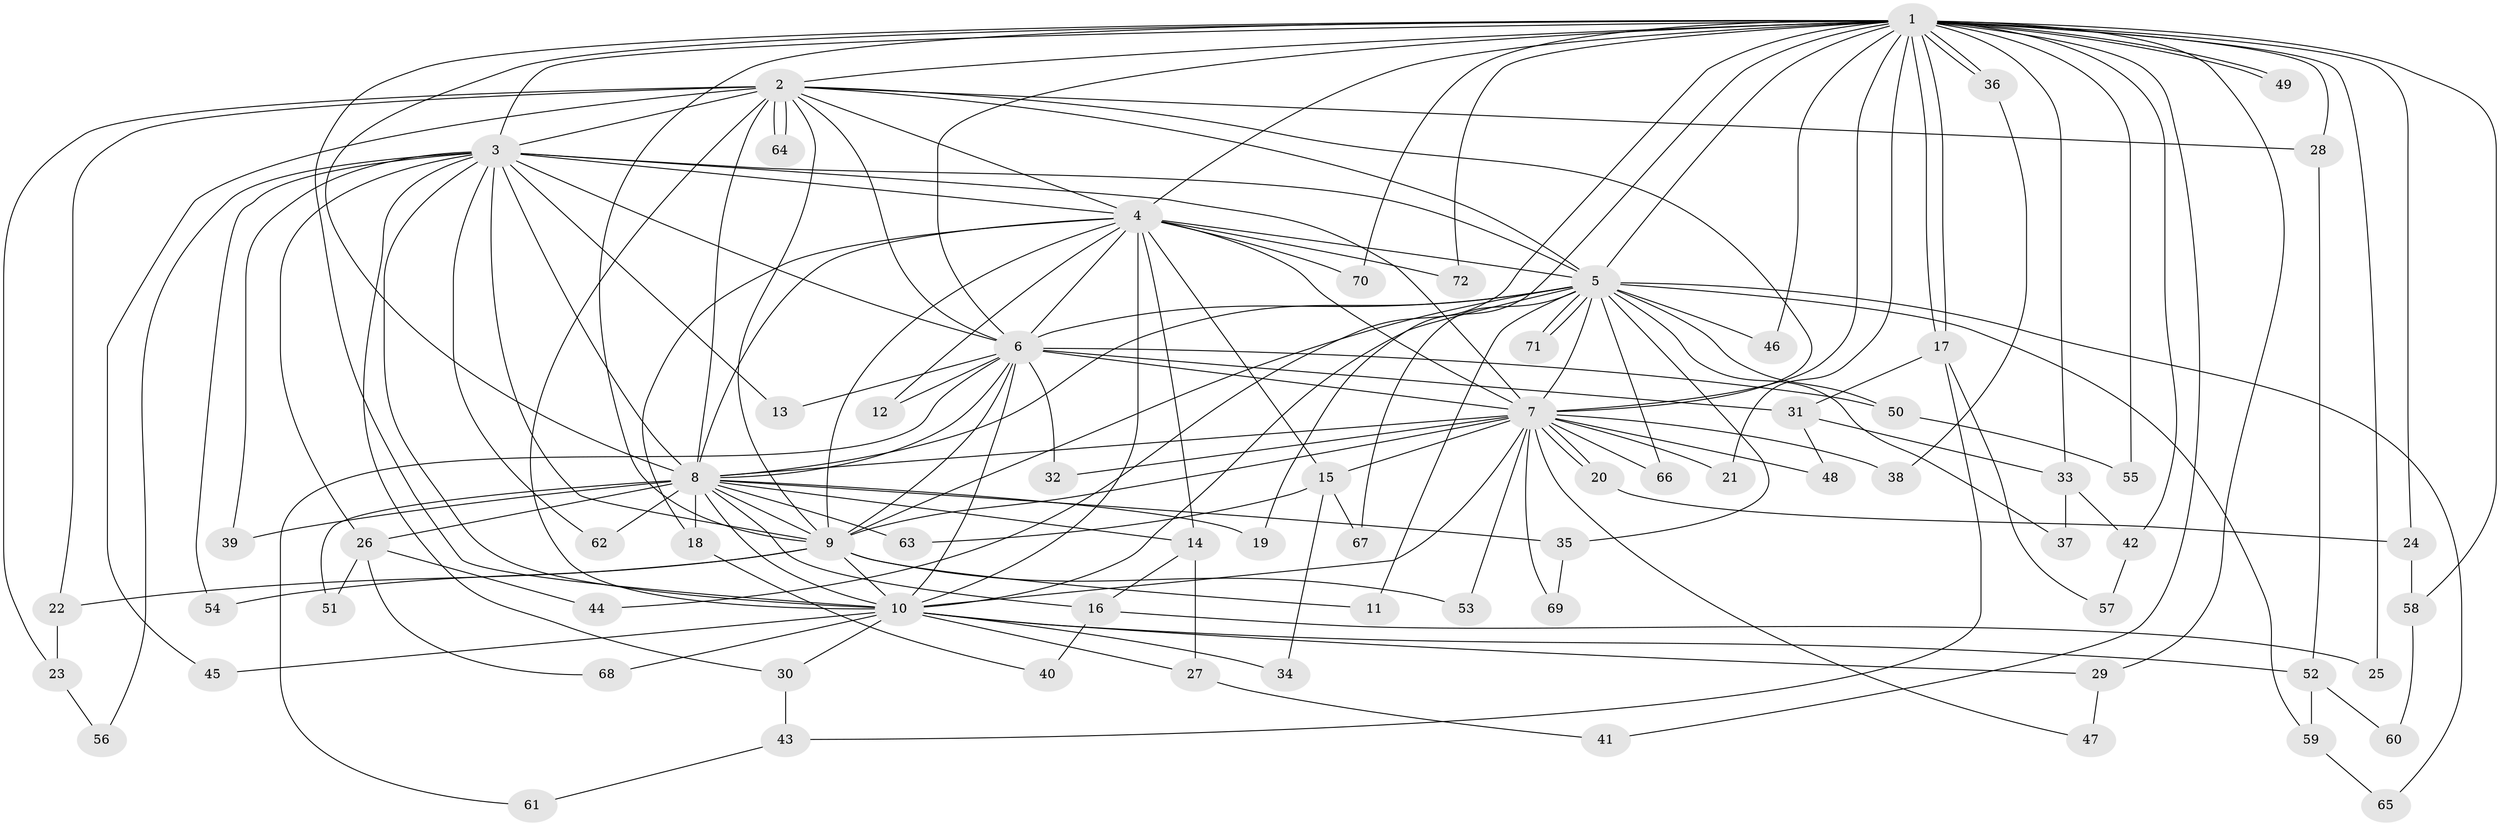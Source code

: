 // Generated by graph-tools (version 1.1) at 2025/25/03/09/25 03:25:39]
// undirected, 72 vertices, 169 edges
graph export_dot {
graph [start="1"]
  node [color=gray90,style=filled];
  1;
  2;
  3;
  4;
  5;
  6;
  7;
  8;
  9;
  10;
  11;
  12;
  13;
  14;
  15;
  16;
  17;
  18;
  19;
  20;
  21;
  22;
  23;
  24;
  25;
  26;
  27;
  28;
  29;
  30;
  31;
  32;
  33;
  34;
  35;
  36;
  37;
  38;
  39;
  40;
  41;
  42;
  43;
  44;
  45;
  46;
  47;
  48;
  49;
  50;
  51;
  52;
  53;
  54;
  55;
  56;
  57;
  58;
  59;
  60;
  61;
  62;
  63;
  64;
  65;
  66;
  67;
  68;
  69;
  70;
  71;
  72;
  1 -- 2;
  1 -- 3;
  1 -- 4;
  1 -- 5;
  1 -- 6;
  1 -- 7;
  1 -- 8;
  1 -- 9;
  1 -- 10;
  1 -- 17;
  1 -- 17;
  1 -- 19;
  1 -- 21;
  1 -- 24;
  1 -- 25;
  1 -- 28;
  1 -- 29;
  1 -- 33;
  1 -- 36;
  1 -- 36;
  1 -- 41;
  1 -- 42;
  1 -- 44;
  1 -- 46;
  1 -- 49;
  1 -- 49;
  1 -- 55;
  1 -- 58;
  1 -- 70;
  1 -- 72;
  2 -- 3;
  2 -- 4;
  2 -- 5;
  2 -- 6;
  2 -- 7;
  2 -- 8;
  2 -- 9;
  2 -- 10;
  2 -- 22;
  2 -- 23;
  2 -- 28;
  2 -- 45;
  2 -- 64;
  2 -- 64;
  3 -- 4;
  3 -- 5;
  3 -- 6;
  3 -- 7;
  3 -- 8;
  3 -- 9;
  3 -- 10;
  3 -- 13;
  3 -- 26;
  3 -- 30;
  3 -- 39;
  3 -- 54;
  3 -- 56;
  3 -- 62;
  4 -- 5;
  4 -- 6;
  4 -- 7;
  4 -- 8;
  4 -- 9;
  4 -- 10;
  4 -- 12;
  4 -- 14;
  4 -- 15;
  4 -- 18;
  4 -- 70;
  4 -- 72;
  5 -- 6;
  5 -- 7;
  5 -- 8;
  5 -- 9;
  5 -- 10;
  5 -- 11;
  5 -- 35;
  5 -- 37;
  5 -- 46;
  5 -- 50;
  5 -- 59;
  5 -- 65;
  5 -- 66;
  5 -- 67;
  5 -- 71;
  5 -- 71;
  6 -- 7;
  6 -- 8;
  6 -- 9;
  6 -- 10;
  6 -- 12;
  6 -- 13;
  6 -- 31;
  6 -- 32;
  6 -- 50;
  6 -- 61;
  7 -- 8;
  7 -- 9;
  7 -- 10;
  7 -- 15;
  7 -- 20;
  7 -- 20;
  7 -- 21;
  7 -- 32;
  7 -- 38;
  7 -- 47;
  7 -- 48;
  7 -- 53;
  7 -- 66;
  7 -- 69;
  8 -- 9;
  8 -- 10;
  8 -- 14;
  8 -- 16;
  8 -- 18;
  8 -- 19;
  8 -- 26;
  8 -- 35;
  8 -- 39;
  8 -- 51;
  8 -- 62;
  8 -- 63;
  9 -- 10;
  9 -- 11;
  9 -- 22;
  9 -- 53;
  9 -- 54;
  10 -- 27;
  10 -- 29;
  10 -- 30;
  10 -- 34;
  10 -- 45;
  10 -- 52;
  10 -- 68;
  14 -- 16;
  14 -- 27;
  15 -- 34;
  15 -- 63;
  15 -- 67;
  16 -- 25;
  16 -- 40;
  17 -- 31;
  17 -- 43;
  17 -- 57;
  18 -- 40;
  20 -- 24;
  22 -- 23;
  23 -- 56;
  24 -- 58;
  26 -- 44;
  26 -- 51;
  26 -- 68;
  27 -- 41;
  28 -- 52;
  29 -- 47;
  30 -- 43;
  31 -- 33;
  31 -- 48;
  33 -- 37;
  33 -- 42;
  35 -- 69;
  36 -- 38;
  42 -- 57;
  43 -- 61;
  50 -- 55;
  52 -- 59;
  52 -- 60;
  58 -- 60;
  59 -- 65;
}
